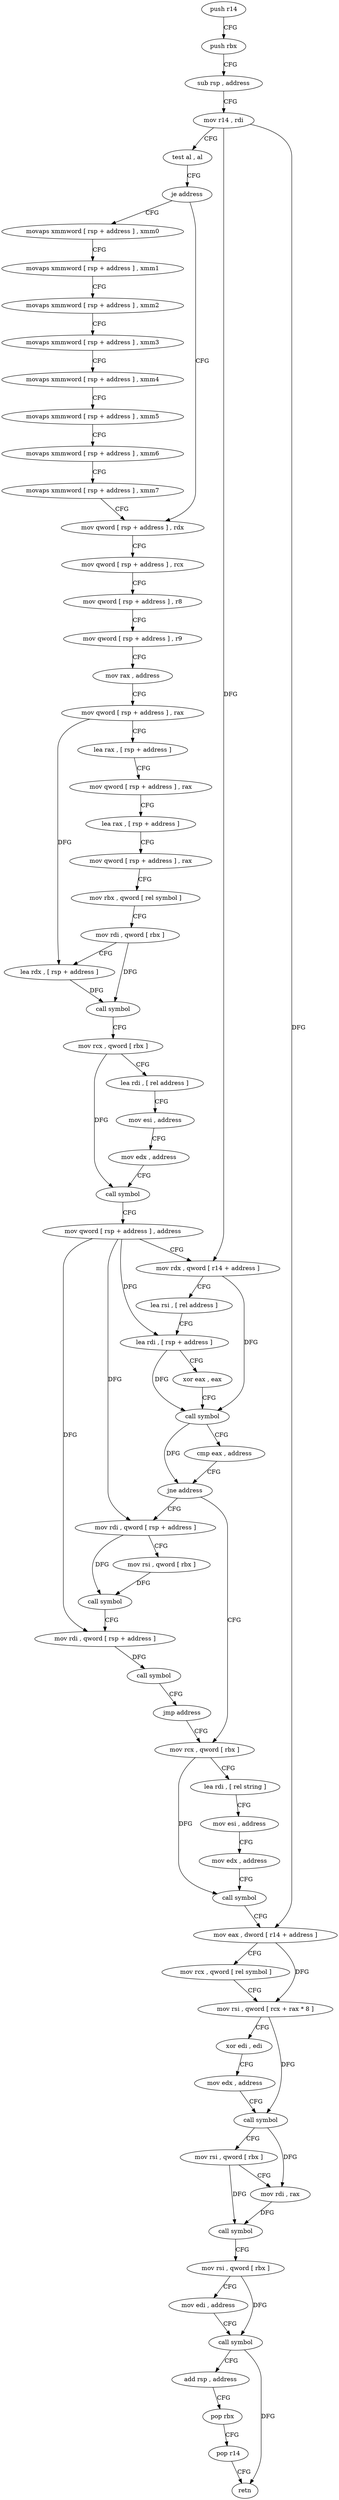digraph "func" {
"99968" [label = "push r14" ]
"99970" [label = "push rbx" ]
"99971" [label = "sub rsp , address" ]
"99978" [label = "mov r14 , rdi" ]
"99981" [label = "test al , al" ]
"99983" [label = "je address" ]
"100043" [label = "mov qword [ rsp + address ] , rdx" ]
"99985" [label = "movaps xmmword [ rsp + address ] , xmm0" ]
"100048" [label = "mov qword [ rsp + address ] , rcx" ]
"100053" [label = "mov qword [ rsp + address ] , r8" ]
"100058" [label = "mov qword [ rsp + address ] , r9" ]
"100063" [label = "mov rax , address" ]
"100073" [label = "mov qword [ rsp + address ] , rax" ]
"100078" [label = "lea rax , [ rsp + address ]" ]
"100086" [label = "mov qword [ rsp + address ] , rax" ]
"100091" [label = "lea rax , [ rsp + address ]" ]
"100096" [label = "mov qword [ rsp + address ] , rax" ]
"100101" [label = "mov rbx , qword [ rel symbol ]" ]
"100108" [label = "mov rdi , qword [ rbx ]" ]
"100111" [label = "lea rdx , [ rsp + address ]" ]
"100116" [label = "call symbol" ]
"100121" [label = "mov rcx , qword [ rbx ]" ]
"100124" [label = "lea rdi , [ rel address ]" ]
"100131" [label = "mov esi , address" ]
"100136" [label = "mov edx , address" ]
"100141" [label = "call symbol" ]
"100146" [label = "mov qword [ rsp + address ] , address" ]
"100155" [label = "mov rdx , qword [ r14 + address ]" ]
"100159" [label = "lea rsi , [ rel address ]" ]
"100166" [label = "lea rdi , [ rsp + address ]" ]
"100171" [label = "xor eax , eax" ]
"100173" [label = "call symbol" ]
"100178" [label = "cmp eax , address" ]
"100181" [label = "jne address" ]
"100270" [label = "mov rdi , qword [ rsp + address ]" ]
"100183" [label = "mov rcx , qword [ rbx ]" ]
"99990" [label = "movaps xmmword [ rsp + address ] , xmm1" ]
"99995" [label = "movaps xmmword [ rsp + address ] , xmm2" ]
"100003" [label = "movaps xmmword [ rsp + address ] , xmm3" ]
"100011" [label = "movaps xmmword [ rsp + address ] , xmm4" ]
"100019" [label = "movaps xmmword [ rsp + address ] , xmm5" ]
"100027" [label = "movaps xmmword [ rsp + address ] , xmm6" ]
"100035" [label = "movaps xmmword [ rsp + address ] , xmm7" ]
"100275" [label = "mov rsi , qword [ rbx ]" ]
"100278" [label = "call symbol" ]
"100283" [label = "mov rdi , qword [ rsp + address ]" ]
"100288" [label = "call symbol" ]
"100293" [label = "jmp address" ]
"100186" [label = "lea rdi , [ rel string ]" ]
"100193" [label = "mov esi , address" ]
"100198" [label = "mov edx , address" ]
"100203" [label = "call symbol" ]
"100208" [label = "mov eax , dword [ r14 + address ]" ]
"100212" [label = "mov rcx , qword [ rel symbol ]" ]
"100219" [label = "mov rsi , qword [ rcx + rax * 8 ]" ]
"100223" [label = "xor edi , edi" ]
"100225" [label = "mov edx , address" ]
"100230" [label = "call symbol" ]
"100235" [label = "mov rsi , qword [ rbx ]" ]
"100238" [label = "mov rdi , rax" ]
"100241" [label = "call symbol" ]
"100246" [label = "mov rsi , qword [ rbx ]" ]
"100249" [label = "mov edi , address" ]
"100254" [label = "call symbol" ]
"100259" [label = "add rsp , address" ]
"100266" [label = "pop rbx" ]
"100267" [label = "pop r14" ]
"100269" [label = "retn" ]
"99968" -> "99970" [ label = "CFG" ]
"99970" -> "99971" [ label = "CFG" ]
"99971" -> "99978" [ label = "CFG" ]
"99978" -> "99981" [ label = "CFG" ]
"99978" -> "100155" [ label = "DFG" ]
"99978" -> "100208" [ label = "DFG" ]
"99981" -> "99983" [ label = "CFG" ]
"99983" -> "100043" [ label = "CFG" ]
"99983" -> "99985" [ label = "CFG" ]
"100043" -> "100048" [ label = "CFG" ]
"99985" -> "99990" [ label = "CFG" ]
"100048" -> "100053" [ label = "CFG" ]
"100053" -> "100058" [ label = "CFG" ]
"100058" -> "100063" [ label = "CFG" ]
"100063" -> "100073" [ label = "CFG" ]
"100073" -> "100078" [ label = "CFG" ]
"100073" -> "100111" [ label = "DFG" ]
"100078" -> "100086" [ label = "CFG" ]
"100086" -> "100091" [ label = "CFG" ]
"100091" -> "100096" [ label = "CFG" ]
"100096" -> "100101" [ label = "CFG" ]
"100101" -> "100108" [ label = "CFG" ]
"100108" -> "100111" [ label = "CFG" ]
"100108" -> "100116" [ label = "DFG" ]
"100111" -> "100116" [ label = "DFG" ]
"100116" -> "100121" [ label = "CFG" ]
"100121" -> "100124" [ label = "CFG" ]
"100121" -> "100141" [ label = "DFG" ]
"100124" -> "100131" [ label = "CFG" ]
"100131" -> "100136" [ label = "CFG" ]
"100136" -> "100141" [ label = "CFG" ]
"100141" -> "100146" [ label = "CFG" ]
"100146" -> "100155" [ label = "CFG" ]
"100146" -> "100270" [ label = "DFG" ]
"100146" -> "100283" [ label = "DFG" ]
"100146" -> "100166" [ label = "DFG" ]
"100155" -> "100159" [ label = "CFG" ]
"100155" -> "100173" [ label = "DFG" ]
"100159" -> "100166" [ label = "CFG" ]
"100166" -> "100171" [ label = "CFG" ]
"100166" -> "100173" [ label = "DFG" ]
"100171" -> "100173" [ label = "CFG" ]
"100173" -> "100178" [ label = "CFG" ]
"100173" -> "100181" [ label = "DFG" ]
"100178" -> "100181" [ label = "CFG" ]
"100181" -> "100270" [ label = "CFG" ]
"100181" -> "100183" [ label = "CFG" ]
"100270" -> "100275" [ label = "CFG" ]
"100270" -> "100278" [ label = "DFG" ]
"100183" -> "100186" [ label = "CFG" ]
"100183" -> "100203" [ label = "DFG" ]
"99990" -> "99995" [ label = "CFG" ]
"99995" -> "100003" [ label = "CFG" ]
"100003" -> "100011" [ label = "CFG" ]
"100011" -> "100019" [ label = "CFG" ]
"100019" -> "100027" [ label = "CFG" ]
"100027" -> "100035" [ label = "CFG" ]
"100035" -> "100043" [ label = "CFG" ]
"100275" -> "100278" [ label = "DFG" ]
"100278" -> "100283" [ label = "CFG" ]
"100283" -> "100288" [ label = "DFG" ]
"100288" -> "100293" [ label = "CFG" ]
"100293" -> "100183" [ label = "CFG" ]
"100186" -> "100193" [ label = "CFG" ]
"100193" -> "100198" [ label = "CFG" ]
"100198" -> "100203" [ label = "CFG" ]
"100203" -> "100208" [ label = "CFG" ]
"100208" -> "100212" [ label = "CFG" ]
"100208" -> "100219" [ label = "DFG" ]
"100212" -> "100219" [ label = "CFG" ]
"100219" -> "100223" [ label = "CFG" ]
"100219" -> "100230" [ label = "DFG" ]
"100223" -> "100225" [ label = "CFG" ]
"100225" -> "100230" [ label = "CFG" ]
"100230" -> "100235" [ label = "CFG" ]
"100230" -> "100238" [ label = "DFG" ]
"100235" -> "100238" [ label = "CFG" ]
"100235" -> "100241" [ label = "DFG" ]
"100238" -> "100241" [ label = "DFG" ]
"100241" -> "100246" [ label = "CFG" ]
"100246" -> "100249" [ label = "CFG" ]
"100246" -> "100254" [ label = "DFG" ]
"100249" -> "100254" [ label = "CFG" ]
"100254" -> "100259" [ label = "CFG" ]
"100254" -> "100269" [ label = "DFG" ]
"100259" -> "100266" [ label = "CFG" ]
"100266" -> "100267" [ label = "CFG" ]
"100267" -> "100269" [ label = "CFG" ]
}
